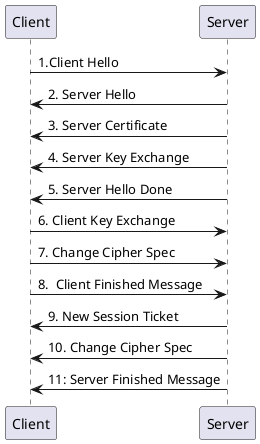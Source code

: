 @startuml

Client->Server: 1.Client Hello
Server->Client: 2. Server Hello
Server->Client: 3. Server Certificate
Server->Client: 4. Server Key Exchange
Server->Client: 5. Server Hello Done
Client->Server: 6. Client Key Exchange
Client->Server: 7. Change Cipher Spec
Client->Server: 8.  Client Finished Message
Server->Client: 9. New Session Ticket
Server->Client: 10. Change Cipher Spec
Server->Client: 11: Server Finished Message

@enduml